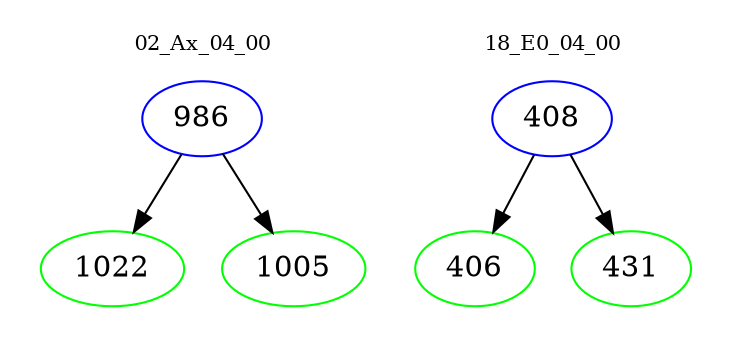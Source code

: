 digraph{
subgraph cluster_0 {
color = white
label = "02_Ax_04_00";
fontsize=10;
T0_986 [label="986", color="blue"]
T0_986 -> T0_1022 [color="black"]
T0_1022 [label="1022", color="green"]
T0_986 -> T0_1005 [color="black"]
T0_1005 [label="1005", color="green"]
}
subgraph cluster_1 {
color = white
label = "18_E0_04_00";
fontsize=10;
T1_408 [label="408", color="blue"]
T1_408 -> T1_406 [color="black"]
T1_406 [label="406", color="green"]
T1_408 -> T1_431 [color="black"]
T1_431 [label="431", color="green"]
}
}
